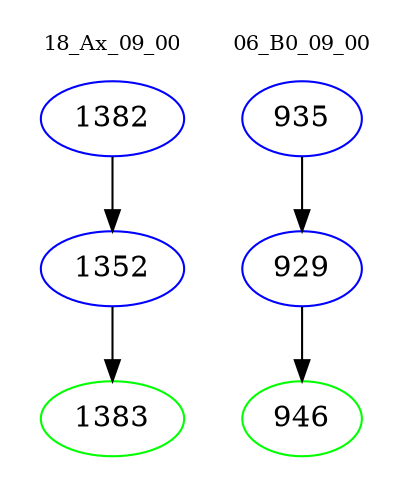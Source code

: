 digraph{
subgraph cluster_0 {
color = white
label = "18_Ax_09_00";
fontsize=10;
T0_1382 [label="1382", color="blue"]
T0_1382 -> T0_1352 [color="black"]
T0_1352 [label="1352", color="blue"]
T0_1352 -> T0_1383 [color="black"]
T0_1383 [label="1383", color="green"]
}
subgraph cluster_1 {
color = white
label = "06_B0_09_00";
fontsize=10;
T1_935 [label="935", color="blue"]
T1_935 -> T1_929 [color="black"]
T1_929 [label="929", color="blue"]
T1_929 -> T1_946 [color="black"]
T1_946 [label="946", color="green"]
}
}
